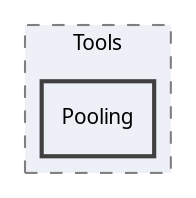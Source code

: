 digraph "Pooling"
{
 // LATEX_PDF_SIZE
  edge [fontname="Calibrii",fontsize="10",labelfontname="Calibrii",labelfontsize="10"];
  node [fontname="Calibrii",fontsize="10",shape=record];
  compound=true
  subgraph clusterdir_4e14d5ee7efdd742dd5cdebb8389bd20 {
    graph [ bgcolor="#edf0f7", pencolor="grey50", style="filled,dashed,", label="Tools", fontname="Calibrii", fontsize="10", URL="dir_4e14d5ee7efdd742dd5cdebb8389bd20.html"]
  dir_833dd0a85a41ffa42ec2e7de2215ada4 [shape=box, label="Pooling", style="filled,bold,", fillcolor="#edf0f7", color="grey25", URL="dir_833dd0a85a41ffa42ec2e7de2215ada4.html"];
  }
}
